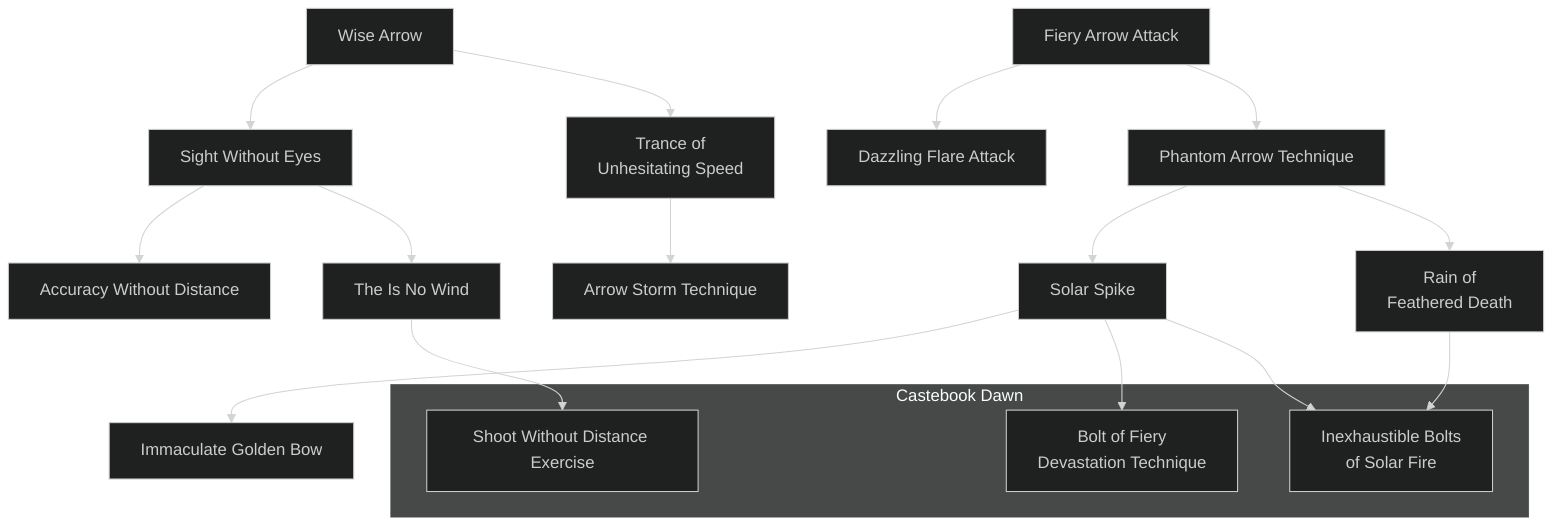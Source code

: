 ---
config:
  theme: dark
---
flowchart TD

    wise_arrow[Wise Arrow]
    click wise_arrow callback "
        Wise Arrow<br>
        <br>
        Cost: 1 mote per die<br>
        Duration: Instant<br>
        Type: Supplemental<br>
        Minimum Archery: 1<br>
        Minimum Essence: 1<br>
        Prerequisite Charms: None<br>
        <br>
        The character extends her anima into the world around
        her, and joins archer, target and arrow into a single being. Truly,
        the arrow knows the way to the target, for that is its natural
        home. For each mote of Essence the player spends, he may add
        1 die to an Archery attack roll, but the number of bonus dice
        added to any single roll cannot exceed her normal Dexterity +
        Archery dice pool. The player must declare how much Essence
        she is going to use in this Charm prior to making the attack roll."

    sight_without_eyes[Sight Without Eyes]
    wise_arrow --> sight_without_eyes
    click sight_without_eyes callback "
        Sight Without Eyes<br>
        <br>
        Cost: 1 mote per die<br>
        Duration: Instant<br>
        Type: Supplemental<br>
        Minimum Archery: 3<br>
        Minimum Essence: 1<br>
        Prerequisite Charms: Wise Arrow<br>
        <br>
        The character opens her eyes not to the visual world,
        but to the world of Essence and senses her target in that
        fashion. She may make an Archery attack without penalty
        for visual conditions. Other negative modifiers (high winds,
        range and so forth) still impose their regular penalties.
        "


    accuracy_without_distance[Accuracy Without Distance]
    sight_without_eyes --> accuracy_without_distance
    click accuracy_without_distance callback "
        Accuracy Without Distance<br>
        <br>
        Cost: 1 mote, 1 Willpower<br>
        Duration: Instant<br>
        Type: Supplemental<br>
        Minimum Archery: 5<br>
        Minimum Essence: 1<br>
        Prerequisite Charms: Sight Without Eyes<br>
        <br>
        The character extends her sense of the local Essence flows
        to greater heights and can now shoot with perfect assurance. The
        character may make an Archery attack out to the maximum
        range of the bow with absolute certainty that the shot will hit.<br>
        The player rolls to attack as normal, but if he rolls insufficient
        successes for his character to hit the target, he still hits it, doing
        the arrow's base damage. This Charm can also be used to hit small
        objects, to cut cords and ropes and for other trick shots. It does not,
        however, allow the archer to negate their target's armor via a
        called shot to the eye, throat or what have you.
        "

    there_is_no_wind[The Is No Wind]
    sight_without_eyes --> there_is_no_wind
    click there_is_no_wind callback "
        The Is No Wind<br>
        <br>
        Cost: 3 motes<br>
        Duration: Instant<br>
        Type: Supplemental<br>
        Minimum Archery: 4<br>
        Minimum Essence: 1<br>
        Prerequisite Charms: Sight Without Eyes<br>
        <br>
        The character's Essence flows into the bow and arrow, and he
        fires with a perfect, supple grace. The character may make a
        Archery attack without any environmental penalties of any sort,
        be they for range, high winds, bad weather, bad ammunition or
        what have you — the Charmed shot is absolutely flawless. Splitting
        a dice pool for multiple actions is not an environmental penalty.
        "

    trance_of_unhesitating_speed[Trance of<br>Unhesitating Speed]
    wise_arrow --> trance_of_unhesitating_speed
    click trance_of_unhesitating_speed callback "
        Trance of<br>Unhesitating Speed<br>
        <br>
        Cost: Varies<br>
        Duration: Instant<br>
        Type: Extra Action<br>
        Minimum Archery: 3<br>
        Minimum Essence: 1<br>
        Prerequisite Charms: Wise Arrow<br>
        <br>
        The character flows with soft and unhesitating grace
        through the motions of firing her weapon. Before the
        character takes her first action for the turn, the player must
        declare how many attacks the character will make this
        turn. Each extra attack costs a number of motes of Essence
        equal to twice the total number of attacks the character has
        made so far, including the attack the character is buying.<br>
        For Example: Harmonious Jade is surrounded by Dragon-Blooded
        hunters and needs to act now, regardless of cost. She uses
        the Trance of Unhesitating Speed to make three extra attacks (for
        a total of four attacks that turn). The cost is 18 motes of Essence;
        4 motes for the first extra attack, 6 motes for the second extra attack,
        and 8 motes for the third extra attack. The cost of the Charm must
        be paid before Harmonious Jade makes her first attack.<br>
        The player must decide how many attacks the character
        will make and pay for them all before he makes any
        attack rolls. Obviously, a character cannot attack more
        times than she has ammunition.
        "

    arrow_storm_technique[Arrow Storm Technique]
    trance_of_unhesitating_speed --> arrow_storm_technique
    click arrow_storm_technique callback "
        Arrow Storm Technique<br>
        <br>
        Cost: 8 motes, 1 Willpower<br>
        Duration: Instant<br>
        Type: Extra Action<br>
        Minimum Archery: 5<br>
        Minimum Essence: 2<br>
        Prerequisite Charms: Trance of Unhesitating Speed<br>
        <br>
        The character's motions become smooth and economical,
        optimized for the release of arrows with a minimal
        expenditure of effort. So long as the character hits (she need
        not do damage) with an attack, she may make another attack
        immediately thereafter. Each attack must be at a different
        target, and the character cannot make more attacks than she
        has ammunition. This Charm ends when the character misses
        or when she has hit every possible target once.
        "

    fiery_arrow_attack[Fiery Arrow Attack]
    click fiery_arrow_attack callback "
        Fiery Arrow Attack<br>
        <br>
        Cost: 2 motes<br>
        Duration: Instant<br>
        Type: Supplemental<br>
        Minimum Archery: 2<br>
        Minimum Essence: 2<br>
        Prerequisite Charms: None<br>
        <br>
        The character concentrates Essence in an arrow and then
        launches it, causing it to burst into flame in mid-flight. Not only
        will the arrow ignite flammable materials it hits, it also adds dice
        equal to the character's Essence score to the arrow's damage.
        Arrows that have had the Fiery Arrow Attack Charm used on
        them are burnt to cinders and cannot be recovered. Keep in mind
        that indiscriminately firing burning arrows in a forest or grassland
        during the dry season is generally a bad idea.
        "

    dazzling_flare_attack[Dazzling Flare Attack]
    fiery_arrow_attack --> dazzling_flare_attack
    click dazzling_flare_attack callback "
        Dazzling Flare Attack<br>
        <br>
        Cost: 1 mote per 2 damage<br>
        Duration: Instant<br>
        Type: Supplemental<br>
        Minimum Archery: 3<br>
        Minimum Essence: 2<br>
        Prerequisite Charms: Fiery Arrow Attack<br>
        <br>
        The character pours greater amounts of Essence into an
        arrow, and it roars and flashes with Essence as it streaks toward its
        target. The arrow flies faster and straighter than normal, adding
        one die to the character's Archery pool. Also, for every mote of
        Essence the character spends on the Charm, it adds two points
        to the base damage of the arrow. The Exalted cannot spend more
        motes of Essence activating this Charm than her permanent
        Essence rating. Characters using this Charm must spend at least
        one mote to do so — the Charm cannot be activated &quot;for free&quot;
        to gain the bonus die to the character's Archery pool.<br>
        As the Charm's name suggests, if fired on a high arc through
        the air, the arrow forms a beacon that can be seen for miles.
        Arrows that have had the Dazzling Flare Attack Charm used on
        them are burned to fine gray ash and cannot be recovered.
        "

    phantom_arrow_technique[Phantom Arrow Technique]
    fiery_arrow_attack --> phantom_arrow_technique
    click phantom_arrow_technique callback "
        Phantom Arrow Technique<br>
        <br>
        Cost: 1 mote per arrow<br>
        Duration: Instant<br>
        Type: Supplemental<br>
        Minimum Archery: 3<br>
        Minimum Essence: 2<br>
        Prerequisite Charms: Fiery Arrow Attack<br>
        <br>
        The bane of the archer is his dependence on ammunition.
        Through the use of this Charm, the Exalted can
        transcend the need for ammunition, at least while he
        possesses the Essence needed to power this Charm. As the
        character draws his bow, he shapes a mote of Essence into
        a glittering arrow. This arrow has normal range and damage,
        but winks out of existence a few seconds after impact.
        The Essence Arrow can be Comboed with Charms such as
        Dazzling Flare Attack or Rain of Feathered Death, allowing
        a character to conjure powerful attacks from thin air.
        "

    solar_spike[Solar Spike]
    phantom_arrow_technique --> solar_spike
    click solar_spike callback "
        Solar Spike<br>
        <br>
        Cost: 1 mote per 2 dice of damage<br>
        Duration: Instant<br>
        Type: Simple<br>
        Minimum Archery: 4<br>
        Minimum Essence: 2<br>
        Prerequisite Charms: Phantom Arrow Technique<br>
        <br>
        The character pulls a blazing bolt of Essence across her
        bow. This is fired as a normal arrow, but does a base damage
        of twice the number of Essence motes that the character
        spent conjuring the Solar Spike. A character cannot spend
        more motes of Essence conjuring a Solar Spike than she
        has dots in the Archery Ability. The Solar Spike moves as
        quickly as a flash of lightning and is not subject to penalties
        for range or wind, though poor visibility can hamper
        shooting. A Solar Spike can be fired out to a distance of
        (the firing character's Essence * 100) yards.<br>
        Regardless of the target's soak, Solar Spikes that
        strike demons, undead and other creatures of the night
        will always roll at least as many dice of damage as the
        firing character's Essence. Solar Spike is not compatible
        with arrow-enhancing Charms such as Fiery Arrow
        Attack and Rain of Feathered Death. The damage of the
        Solar Spike is determined only by the amount of Essence
        the character spends on the bolt and the number
        of extra successes she rolls on her attack — do not add
        the damage of the bow.
        "

    immaculate_golden_bow[Immaculate Golden Bow]
    solar_spike --> immaculate_golden_bow
    click immaculate_golden_bow callback "
        Immaculate Golden Bow<br>
        <br>
        Cost: 5 motes, 1 Willpower<br>
        Duration: One Scene<br>
        Type: Simple<br>
        Minimum Archery: 4<br>
        Minimum Essence: 3<br>
        Prerequisite Charms: Phantom Arrow Technique<br>
        <br>
        The Exalted can not only substitute his Essence for
        ammunition, but for his weapon as well. Through this
        Charm, the character shapes Essence into a deadly bow. As
        an extension of the character's anima, each bow is unique
        to the Exalted who conjured it. All, however, have the
        same statistics - they do the character's Strength +
        Essence damage and have the range of a compound bow.
        The Immaculate Golden Bow does not come with ammunition,
        so characters without arrows will need to use
        Phantom Arrow Technique.
        "

    rain_of_feathered_death[Rain of<br>Feathered Death]
    phantom_arrow_technique --> rain_of_feathered_death
    click rain_of_feathered_death callback "
        Rain of Feathered Death<br>
        <br>
        Cost: 3 motes per duplicate<br>
        Duration: Instant<br>
        Type: Supplemental<br>
        Minimum Archery: 4<br>
        Minimum Essence: 3<br>
        Prerequisite Charms: Phantom Arrow Technique<br>
        <br>
        The character bundles Essence tightly around the arrow as
        she fires, and as the shaft arcs toward the target, it is multiplied.
        Use one attack roll for all the arrows, but apply the damage from
        each of them separately. The character cannot create more
        duplicate arrows than her Essence score. All the arrows in the
        Rain of Feathered Death must attack the same target.
        "


    subgraph Castebook Dawn
        direction TB

        bolt_of_fiery_devastation_technique[Bolt of Fiery<br>Devastation Technique]
        click bolt_of_fiery_devastation_technique callback "
            Bolt of Fiery<br>Devastation Technique<br>
            <br>
            Cost: 10 motes, 1 Willpower<br>
            Duration: Instant<br>
            Type: Simple<br>
            Minimum Archery: 6<br>
            Minimum Essence: 6<br>
            Prerequisite Charms: Solar Spike<br>
            <br>
            The character pulls a bolt of fiery Essence across his bow.
            The character makes a normal Dexterity + Archery roll, but
            the base damage is equal to the character's Permanent
            Essence. This damage is aggravated. The bolt moves as
            quickly as a stroke of lightning. Its deadly power is not subject
            to penalties for range or wind, though poor visibility can
            hamper shooting. These bolts can be fired to a distance of
            (firing character's Essence x 100) yards.
            "

        inexhausible_bolts_of_solar_fire[Inexhaustible Bolts<br>of Solar Fire]
        click inexhausible_bolts_of_solar_fire callback "
            Inexhaustible Bolts of Solar Fire<br>
            <br>
            Cost: 10 motes, 1 Willpower<br>
            Duration: One scene<br>
            Type: Simple<br>
            Minimum Archery: 5<br>
            Minimum Essence: 4<br>
            Prerequisite Charms: Solar Spike, Rain of Feathered Death<br>
            <br>
            The character can fight an entire battle without needing
            to worry about arrows. For the rest of thes cene, every time
            the character shoots her bow, she fires a bolt of concentrated
            solar Essence that does the same base damage as any type of
            arrow she desires. These arrows are not subject to penalties
            for range or wind, though poor visibility can hamper shooting.
            These bolts have the normal range for arrows fired from
            the type of bow the character is using.
            "

        shoot_without_distance_exercise[Shoot Without Distance Exercise]
        click shoot_without_distance_exercise callback "
            Shoot Without Distance Exercise<br>
            <br>
            Cost: 4 motes<br>
            Duration: Instant<br>
            Type: Supplemental<br>
            Minimum Archery: 5<br>
            Minimum Essence: 4<br>
            Prerequisite Charms: There Is No Wind<br>
            <br>
            The character's Essence propels the arrow at the speed of
            thought. Environmental penalties do notapply to the character's
            Archery attack, be they for range, high winds, bad weather, bad
            ammunition, exceedingly difficult called shots or any other
            external factors. In addition, this shot has no range limitations.
            As long as the firing character can see the target, even if it is only
            a tiny dot near the horizon, the shot can hit this distant goal. If
            the character enhances her sight with a Charm such as Unsurpassed
            Sight Discipline (see Exalted, page 196), she can
            literally shoot the hat off of the head of a target five miles away.
            As with the Charm There Is No Wind, splitting a dice pool for
            multiple actions is not considered an environmental penalty.
            "
    end
    solar_spike --> bolt_of_fiery_devastation_technique
    solar_spike --> inexhausible_bolts_of_solar_fire
    rain_of_feathered_death --> inexhausible_bolts_of_solar_fire
    there_is_no_wind --> shoot_without_distance_exercise